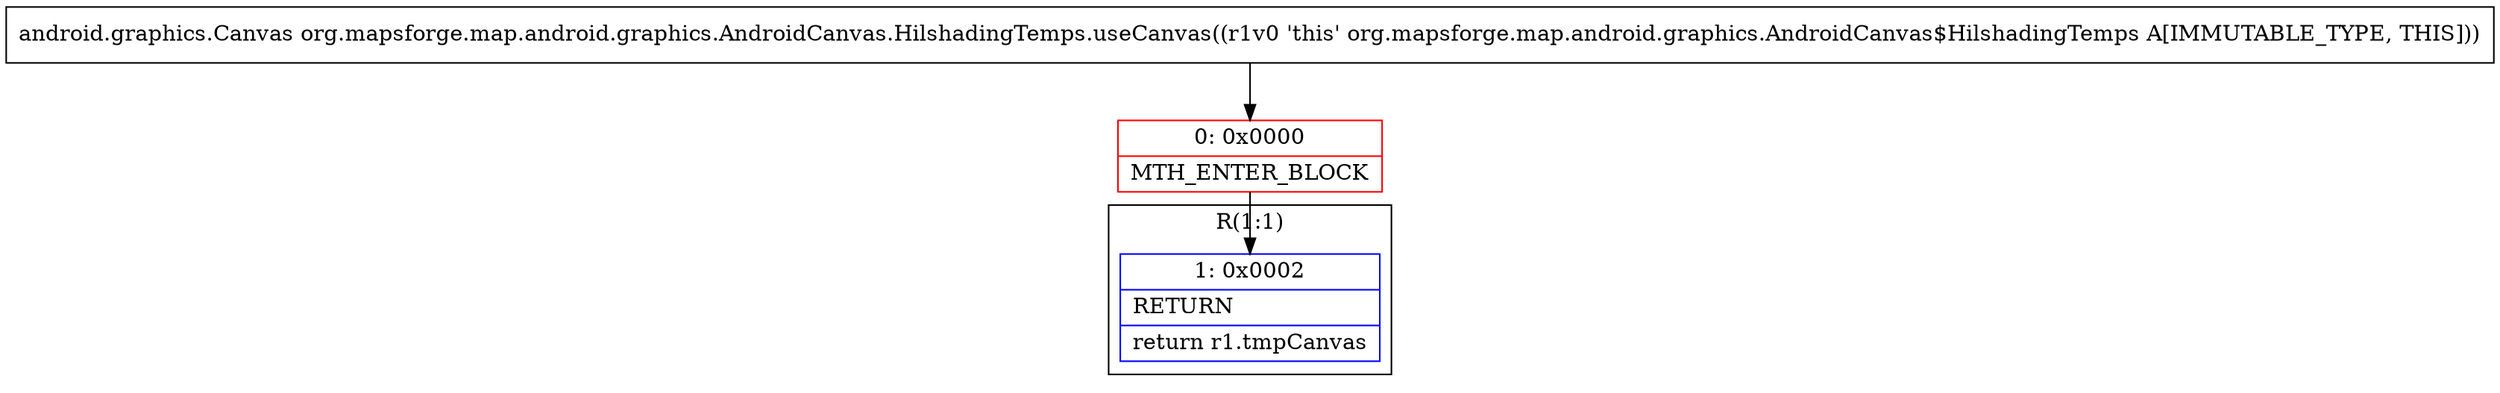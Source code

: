 digraph "CFG fororg.mapsforge.map.android.graphics.AndroidCanvas.HilshadingTemps.useCanvas()Landroid\/graphics\/Canvas;" {
subgraph cluster_Region_1789417366 {
label = "R(1:1)";
node [shape=record,color=blue];
Node_1 [shape=record,label="{1\:\ 0x0002|RETURN\l|return r1.tmpCanvas\l}"];
}
Node_0 [shape=record,color=red,label="{0\:\ 0x0000|MTH_ENTER_BLOCK\l}"];
MethodNode[shape=record,label="{android.graphics.Canvas org.mapsforge.map.android.graphics.AndroidCanvas.HilshadingTemps.useCanvas((r1v0 'this' org.mapsforge.map.android.graphics.AndroidCanvas$HilshadingTemps A[IMMUTABLE_TYPE, THIS])) }"];
MethodNode -> Node_0;
Node_0 -> Node_1;
}

